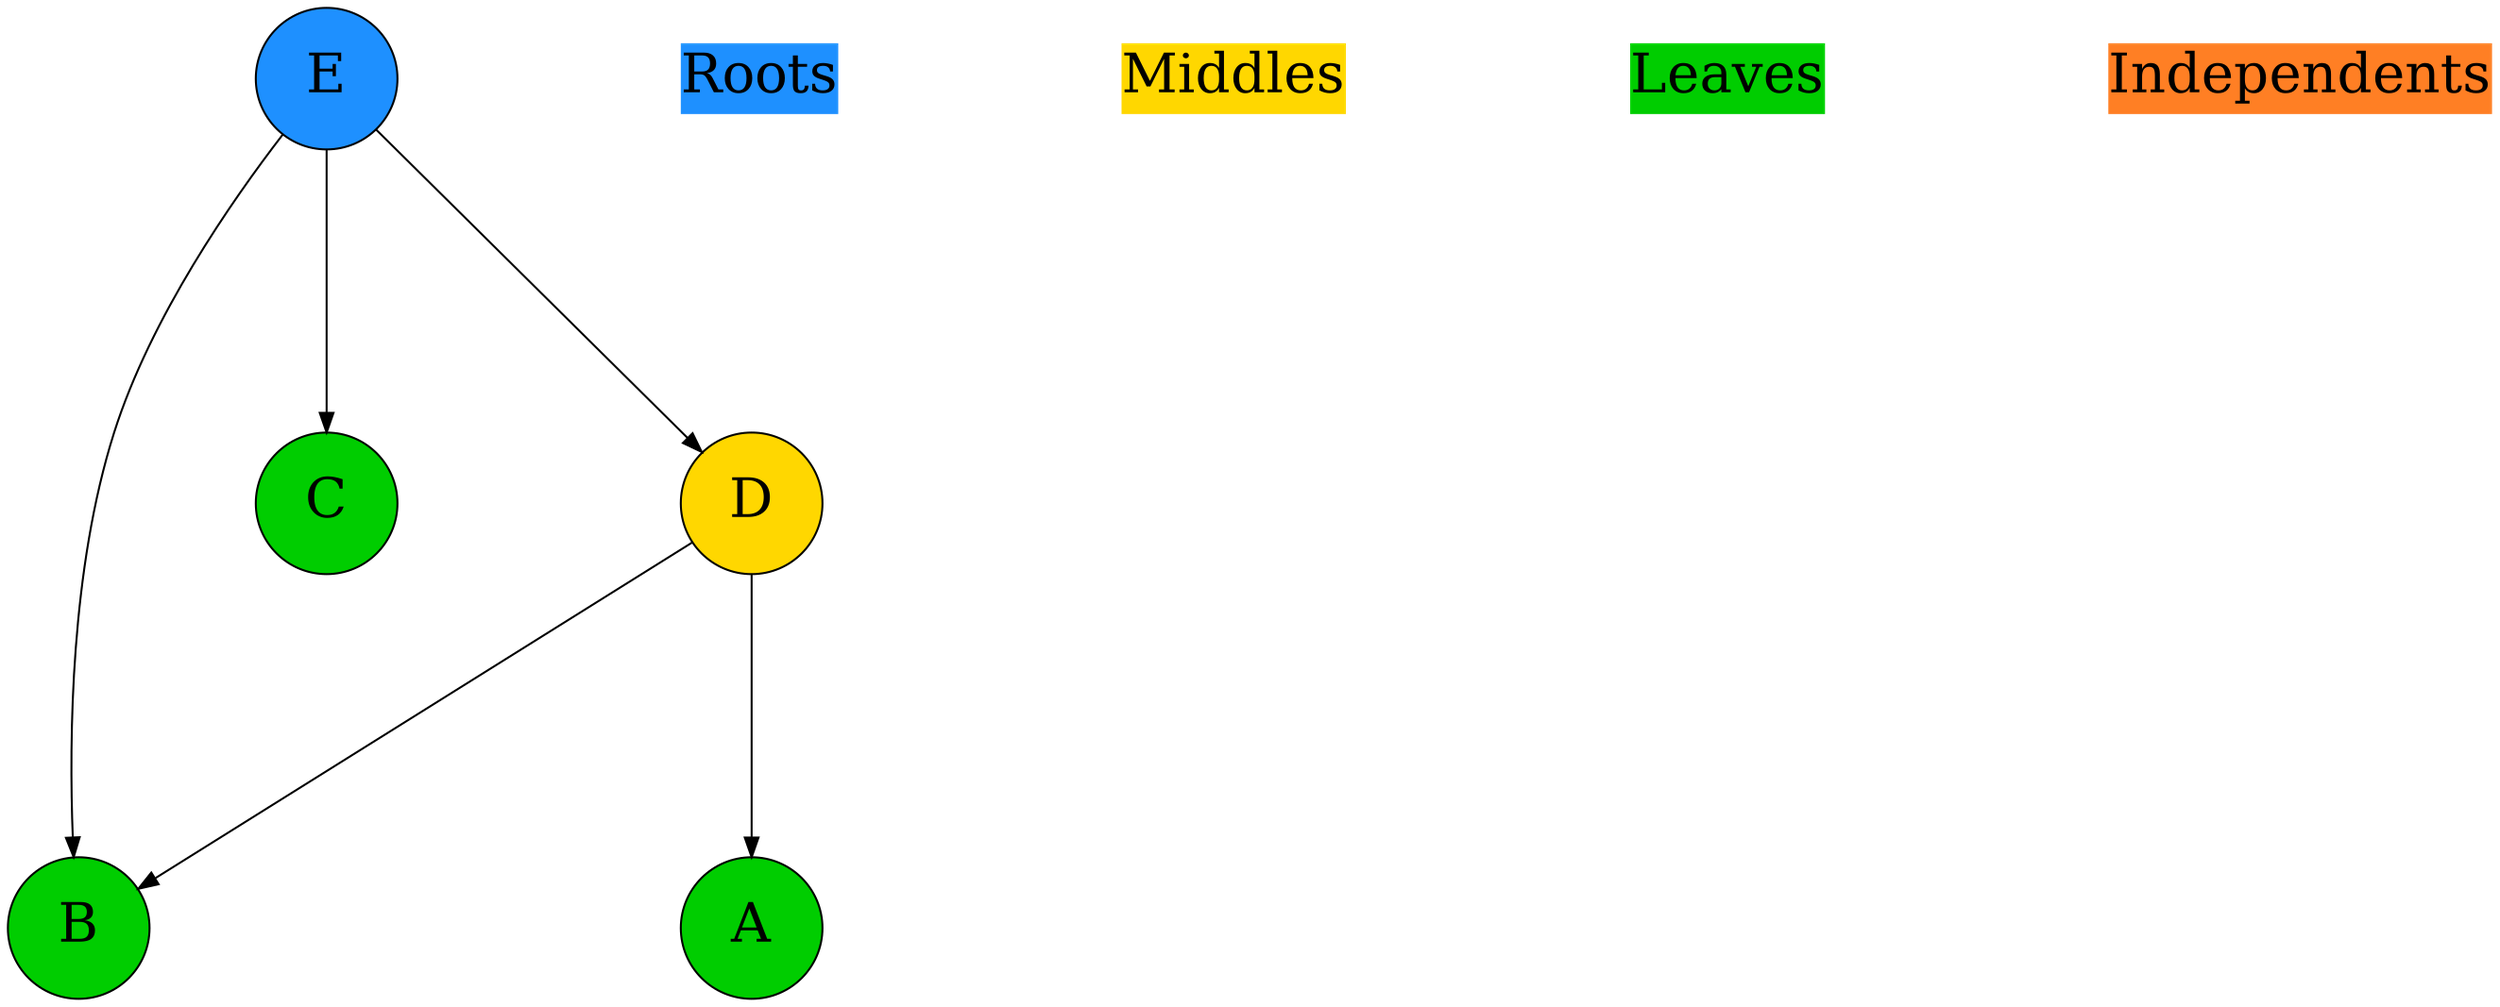digraph G {
bgcolor=transparent 
node [margin=0 fontcolor=black fontsize=28 width=1 shape=circle style=filled]

nodesep = 2;
ranksep = 2;
A [fillcolor = green3]
B [fillcolor = green3]
C [fillcolor = green3]
D [fillcolor = Gold]
E [fillcolor = dodgerblue]
rankdir=TB; 
Roots [shape=plaintext fillcolor=dodgerblue]
Middles [shape=plaintext fillcolor=Gold]
Leaves [shape=plaintext fillcolor=green3]
Independents [shape=plaintext fillcolor=chocolate1]
A
B
C
D-> {A B }
E-> {B C D }
}
